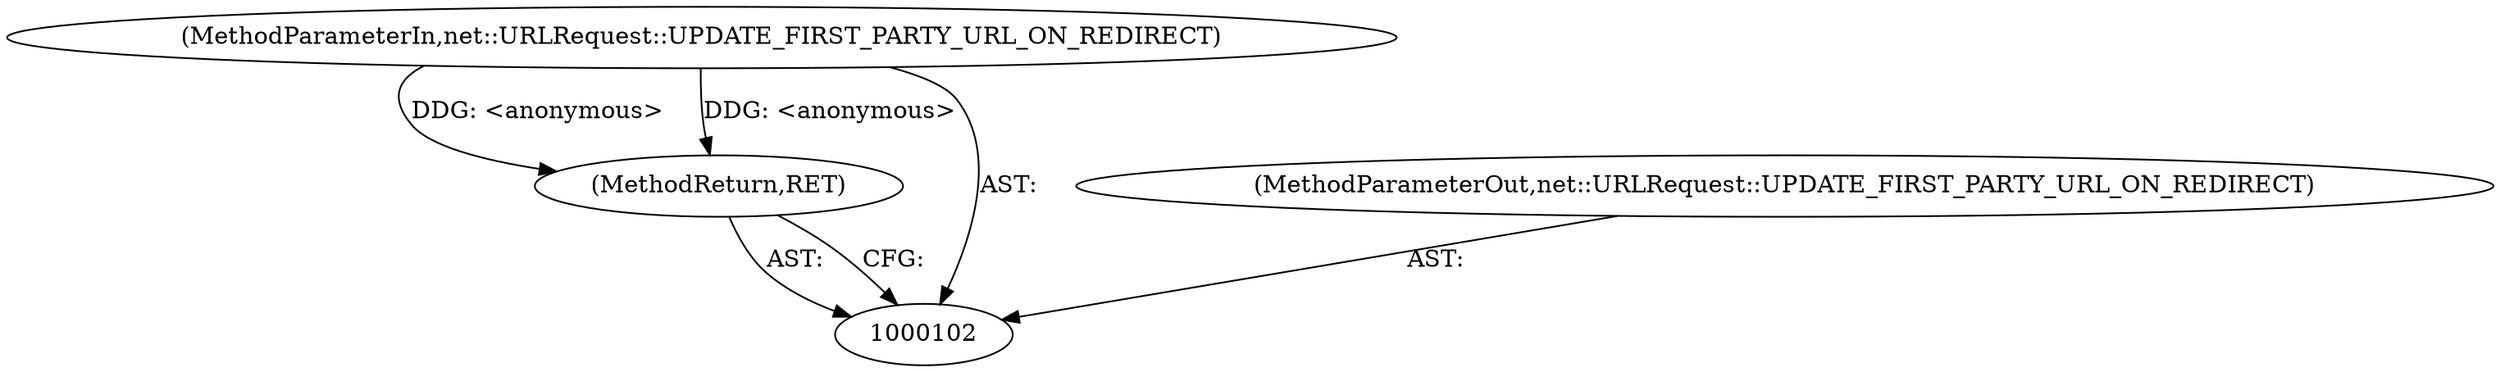 digraph "0_Chrome_2f81d000fdb5331121cba7ff81dfaaec25b520a5_0" {
"1000105" [label="(MethodReturn,RET)"];
"1000103" [label="(MethodParameterIn,net::URLRequest::UPDATE_FIRST_PARTY_URL_ON_REDIRECT)"];
"1000113" [label="(MethodParameterOut,net::URLRequest::UPDATE_FIRST_PARTY_URL_ON_REDIRECT)"];
"1000105" -> "1000102"  [label="AST: "];
"1000105" -> "1000102"  [label="CFG: "];
"1000103" -> "1000105"  [label="DDG: <anonymous>"];
"1000103" -> "1000102"  [label="AST: "];
"1000103" -> "1000105"  [label="DDG: <anonymous>"];
"1000113" -> "1000102"  [label="AST: "];
}
